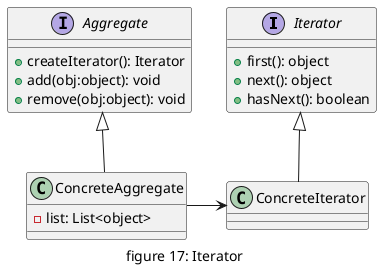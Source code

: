 @startuml "figure17_iterator"
caption figure 17: Iterator

interface Iterator{
    + first(): object
    + next(): object
    + hasNext(): boolean
}

class ConcreteIterator{

}

interface Aggregate{
    + createIterator(): Iterator
    + add(obj:object): void
    + remove(obj:object): void
}

class ConcreteAggregate{
    - list: List<object>
}

ConcreteIterator -up-|> Iterator
ConcreteAggregate -up-|> Aggregate

ConcreteAggregate -> ConcreteIterator
 

@enduml


@startuml "figure17_iterator_case"
caption figure 17: Iterator Case

class Post{
    + show(): void
}

interface Iterator{
    + next(): void
    + hasNext(): boolean
}

class PostIterator{
    - box: PostBox*
    - index: int
    - total: int
}

interface Aggregate{
    + createIterator(): Iterator
}

class PostBox{
    - postList: std::vector<Post>
    + PostBox(list:std::vector<Post>)
    + switchAndShow(index:int)
}

PostIterator -up-|> Iterator
PostBox -up-|> Aggregate

PostBox "1" *-- "many" Post

PostIterator -left-> Post

PostBox ..> PostIterator

@enduml